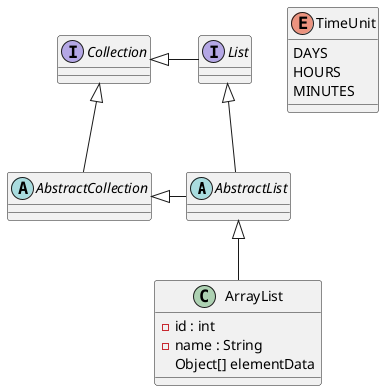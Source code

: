 @startuml
'https://plantuml.com/class-diagram

abstract class AbstractList
abstract AbstractCollection
interface List
interface Collection

List <|-- AbstractList
Collection <|-- AbstractCollection

Collection <|- List
AbstractCollection <|- AbstractList
AbstractList <|-- ArrayList

class ArrayList {
- id : int
- name : String
Object[] elementData

}

enum TimeUnit {
DAYS
HOURS
MINUTES
}

@enduml